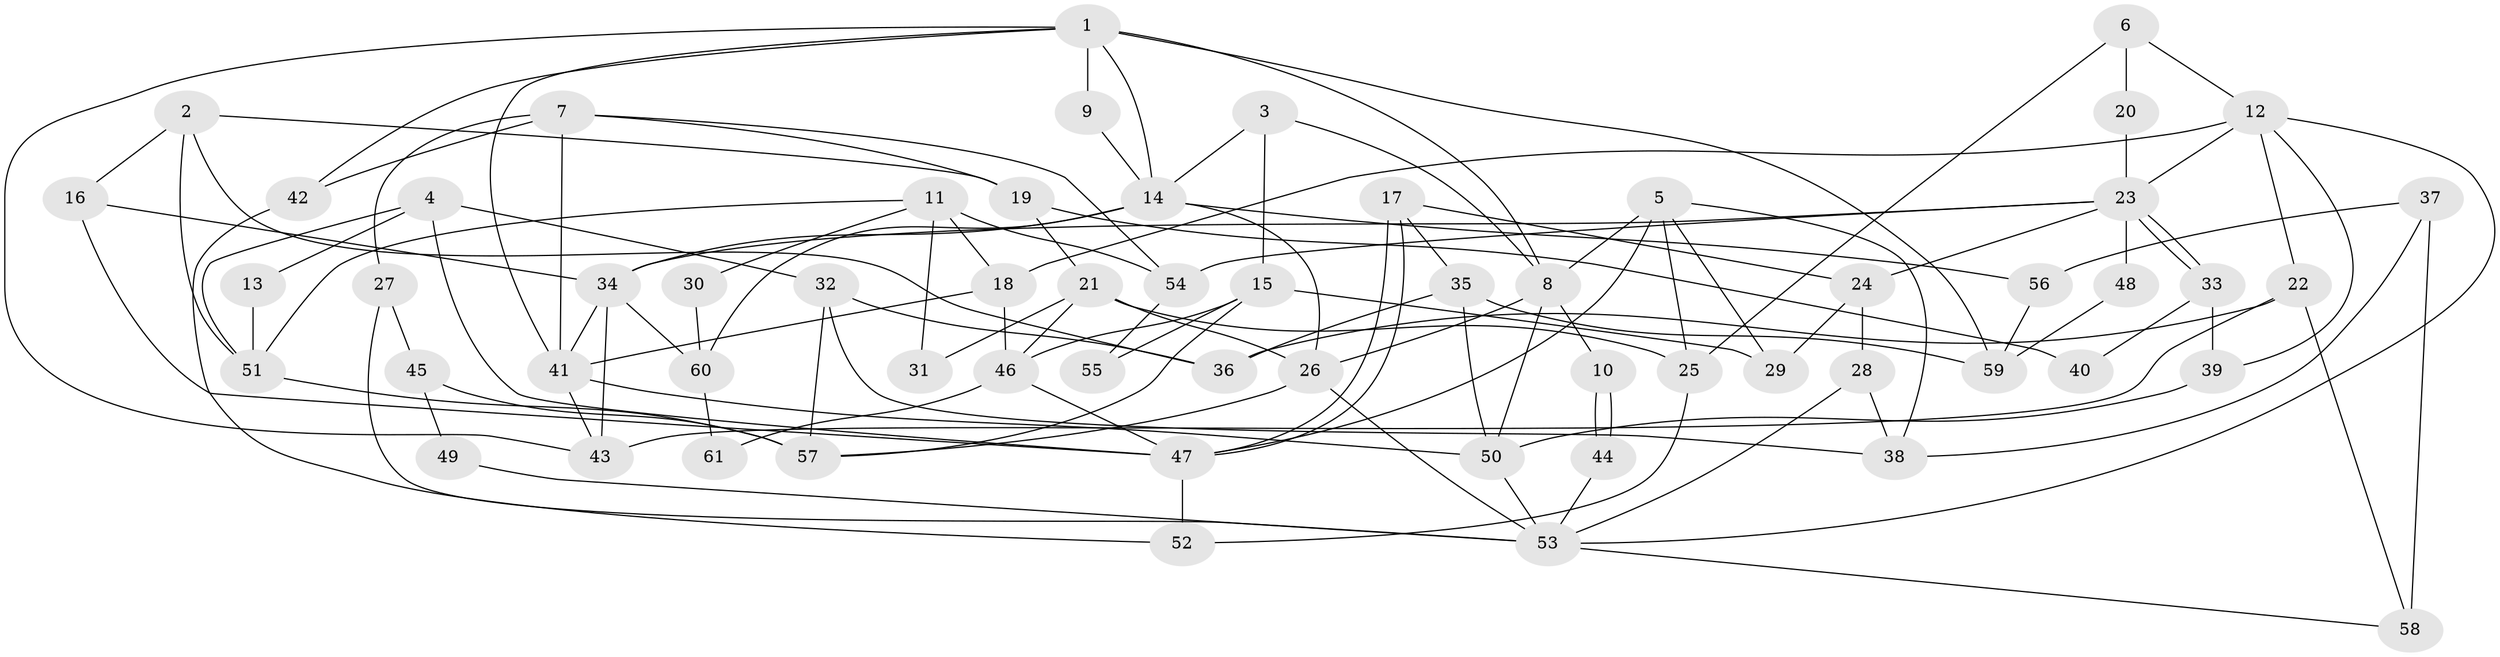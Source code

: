 // Generated by graph-tools (version 1.1) at 2025/15/03/09/25 04:15:07]
// undirected, 61 vertices, 122 edges
graph export_dot {
graph [start="1"]
  node [color=gray90,style=filled];
  1;
  2;
  3;
  4;
  5;
  6;
  7;
  8;
  9;
  10;
  11;
  12;
  13;
  14;
  15;
  16;
  17;
  18;
  19;
  20;
  21;
  22;
  23;
  24;
  25;
  26;
  27;
  28;
  29;
  30;
  31;
  32;
  33;
  34;
  35;
  36;
  37;
  38;
  39;
  40;
  41;
  42;
  43;
  44;
  45;
  46;
  47;
  48;
  49;
  50;
  51;
  52;
  53;
  54;
  55;
  56;
  57;
  58;
  59;
  60;
  61;
  1 -- 14;
  1 -- 43;
  1 -- 8;
  1 -- 9;
  1 -- 41;
  1 -- 42;
  1 -- 59;
  2 -- 51;
  2 -- 16;
  2 -- 19;
  2 -- 36;
  3 -- 14;
  3 -- 8;
  3 -- 15;
  4 -- 47;
  4 -- 51;
  4 -- 13;
  4 -- 32;
  5 -- 47;
  5 -- 8;
  5 -- 25;
  5 -- 29;
  5 -- 38;
  6 -- 12;
  6 -- 25;
  6 -- 20;
  7 -- 19;
  7 -- 41;
  7 -- 27;
  7 -- 42;
  7 -- 54;
  8 -- 26;
  8 -- 10;
  8 -- 50;
  9 -- 14;
  10 -- 44;
  10 -- 44;
  11 -- 54;
  11 -- 18;
  11 -- 30;
  11 -- 31;
  11 -- 51;
  12 -- 18;
  12 -- 53;
  12 -- 22;
  12 -- 23;
  12 -- 39;
  13 -- 51;
  14 -- 26;
  14 -- 34;
  14 -- 56;
  14 -- 60;
  15 -- 29;
  15 -- 46;
  15 -- 55;
  15 -- 57;
  16 -- 47;
  16 -- 34;
  17 -- 47;
  17 -- 47;
  17 -- 35;
  17 -- 24;
  18 -- 41;
  18 -- 46;
  19 -- 21;
  19 -- 40;
  20 -- 23;
  21 -- 25;
  21 -- 26;
  21 -- 31;
  21 -- 46;
  22 -- 43;
  22 -- 36;
  22 -- 58;
  23 -- 33;
  23 -- 33;
  23 -- 24;
  23 -- 34;
  23 -- 48;
  23 -- 54;
  24 -- 28;
  24 -- 29;
  25 -- 52;
  26 -- 53;
  26 -- 57;
  27 -- 53;
  27 -- 45;
  28 -- 38;
  28 -- 53;
  30 -- 60;
  32 -- 36;
  32 -- 38;
  32 -- 57;
  33 -- 39;
  33 -- 40;
  34 -- 41;
  34 -- 43;
  34 -- 60;
  35 -- 36;
  35 -- 50;
  35 -- 59;
  37 -- 56;
  37 -- 38;
  37 -- 58;
  39 -- 50;
  41 -- 50;
  41 -- 43;
  42 -- 52;
  44 -- 53;
  45 -- 57;
  45 -- 49;
  46 -- 47;
  46 -- 61;
  47 -- 52;
  48 -- 59;
  49 -- 53;
  50 -- 53;
  51 -- 57;
  53 -- 58;
  54 -- 55;
  56 -- 59;
  60 -- 61;
}
